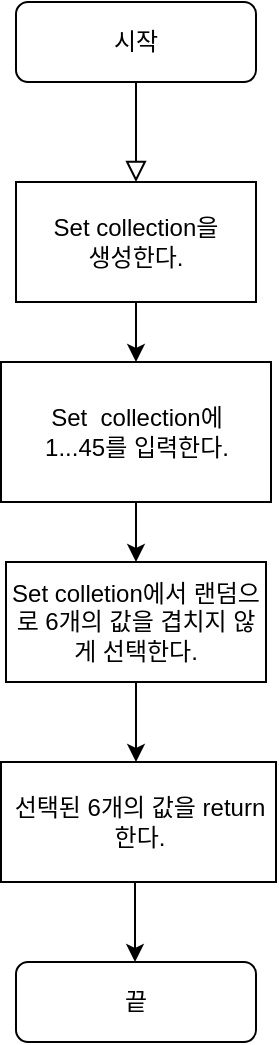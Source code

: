 <mxfile version="16.5.6" type="github">
  <diagram id="C5RBs43oDa-KdzZeNtuy" name="Page-1">
    <mxGraphModel dx="1070" dy="563" grid="1" gridSize="10" guides="1" tooltips="1" connect="1" arrows="1" fold="1" page="1" pageScale="1" pageWidth="827" pageHeight="1169" math="0" shadow="0">
      <root>
        <mxCell id="WIyWlLk6GJQsqaUBKTNV-0" />
        <mxCell id="WIyWlLk6GJQsqaUBKTNV-1" parent="WIyWlLk6GJQsqaUBKTNV-0" />
        <mxCell id="WIyWlLk6GJQsqaUBKTNV-2" value="" style="rounded=0;html=1;jettySize=auto;orthogonalLoop=1;fontSize=11;endArrow=block;endFill=0;endSize=8;strokeWidth=1;shadow=0;labelBackgroundColor=none;edgeStyle=orthogonalEdgeStyle;" parent="WIyWlLk6GJQsqaUBKTNV-1" source="WIyWlLk6GJQsqaUBKTNV-3" target="u8WtvlgLEzTUPxfdTq0Y-1" edge="1">
          <mxGeometry relative="1" as="geometry">
            <mxPoint x="220" y="170" as="targetPoint" />
          </mxGeometry>
        </mxCell>
        <mxCell id="WIyWlLk6GJQsqaUBKTNV-3" value="시작" style="rounded=1;whiteSpace=wrap;html=1;fontSize=12;glass=0;strokeWidth=1;shadow=0;" parent="WIyWlLk6GJQsqaUBKTNV-1" vertex="1">
          <mxGeometry x="160" y="80" width="120" height="40" as="geometry" />
        </mxCell>
        <mxCell id="WIyWlLk6GJQsqaUBKTNV-11" value="끝" style="rounded=1;whiteSpace=wrap;html=1;fontSize=12;glass=0;strokeWidth=1;shadow=0;" parent="WIyWlLk6GJQsqaUBKTNV-1" vertex="1">
          <mxGeometry x="160" y="560" width="120" height="40" as="geometry" />
        </mxCell>
        <mxCell id="u8WtvlgLEzTUPxfdTq0Y-4" value="" style="edgeStyle=orthogonalEdgeStyle;rounded=0;orthogonalLoop=1;jettySize=auto;html=1;" parent="WIyWlLk6GJQsqaUBKTNV-1" source="u8WtvlgLEzTUPxfdTq0Y-0" target="u8WtvlgLEzTUPxfdTq0Y-3" edge="1">
          <mxGeometry relative="1" as="geometry" />
        </mxCell>
        <mxCell id="u8WtvlgLEzTUPxfdTq0Y-0" value="Set &amp;nbsp;collection에 &lt;br&gt;1...45를&amp;nbsp;입력한다." style="rounded=0;whiteSpace=wrap;html=1;" parent="WIyWlLk6GJQsqaUBKTNV-1" vertex="1">
          <mxGeometry x="152.5" y="260" width="135" height="70" as="geometry" />
        </mxCell>
        <mxCell id="u8WtvlgLEzTUPxfdTq0Y-2" value="" style="edgeStyle=orthogonalEdgeStyle;rounded=0;orthogonalLoop=1;jettySize=auto;html=1;" parent="WIyWlLk6GJQsqaUBKTNV-1" source="u8WtvlgLEzTUPxfdTq0Y-1" target="u8WtvlgLEzTUPxfdTq0Y-0" edge="1">
          <mxGeometry relative="1" as="geometry" />
        </mxCell>
        <mxCell id="u8WtvlgLEzTUPxfdTq0Y-1" value="Set collection을&lt;br&gt;생성한다." style="rounded=0;whiteSpace=wrap;html=1;" parent="WIyWlLk6GJQsqaUBKTNV-1" vertex="1">
          <mxGeometry x="160" y="170" width="120" height="60" as="geometry" />
        </mxCell>
        <mxCell id="u8WtvlgLEzTUPxfdTq0Y-9" value="" style="edgeStyle=orthogonalEdgeStyle;rounded=0;orthogonalLoop=1;jettySize=auto;html=1;" parent="WIyWlLk6GJQsqaUBKTNV-1" source="u8WtvlgLEzTUPxfdTq0Y-3" edge="1">
          <mxGeometry relative="1" as="geometry">
            <mxPoint x="220" y="460" as="targetPoint" />
          </mxGeometry>
        </mxCell>
        <mxCell id="u8WtvlgLEzTUPxfdTq0Y-3" value="Set colletion에서 랜덤으로 6개의 값을 겹치지 않게 선택한다." style="whiteSpace=wrap;html=1;rounded=0;" parent="WIyWlLk6GJQsqaUBKTNV-1" vertex="1">
          <mxGeometry x="155" y="360" width="130" height="60" as="geometry" />
        </mxCell>
        <mxCell id="u8WtvlgLEzTUPxfdTq0Y-11" value="" style="edgeStyle=orthogonalEdgeStyle;rounded=0;orthogonalLoop=1;jettySize=auto;html=1;" parent="WIyWlLk6GJQsqaUBKTNV-1" edge="1">
          <mxGeometry relative="1" as="geometry">
            <Array as="points">
              <mxPoint x="219.5" y="530" />
              <mxPoint x="219.5" y="530" />
            </Array>
            <mxPoint x="219.5" y="520" as="sourcePoint" />
            <mxPoint x="219.5" y="560" as="targetPoint" />
          </mxGeometry>
        </mxCell>
        <mxCell id="vrWCo0_fhZ9TLQJ0WArd-0" value="선택된 6개의 값을 return한다." style="rounded=0;whiteSpace=wrap;html=1;" vertex="1" parent="WIyWlLk6GJQsqaUBKTNV-1">
          <mxGeometry x="152.5" y="460" width="137.5" height="60" as="geometry" />
        </mxCell>
      </root>
    </mxGraphModel>
  </diagram>
</mxfile>
